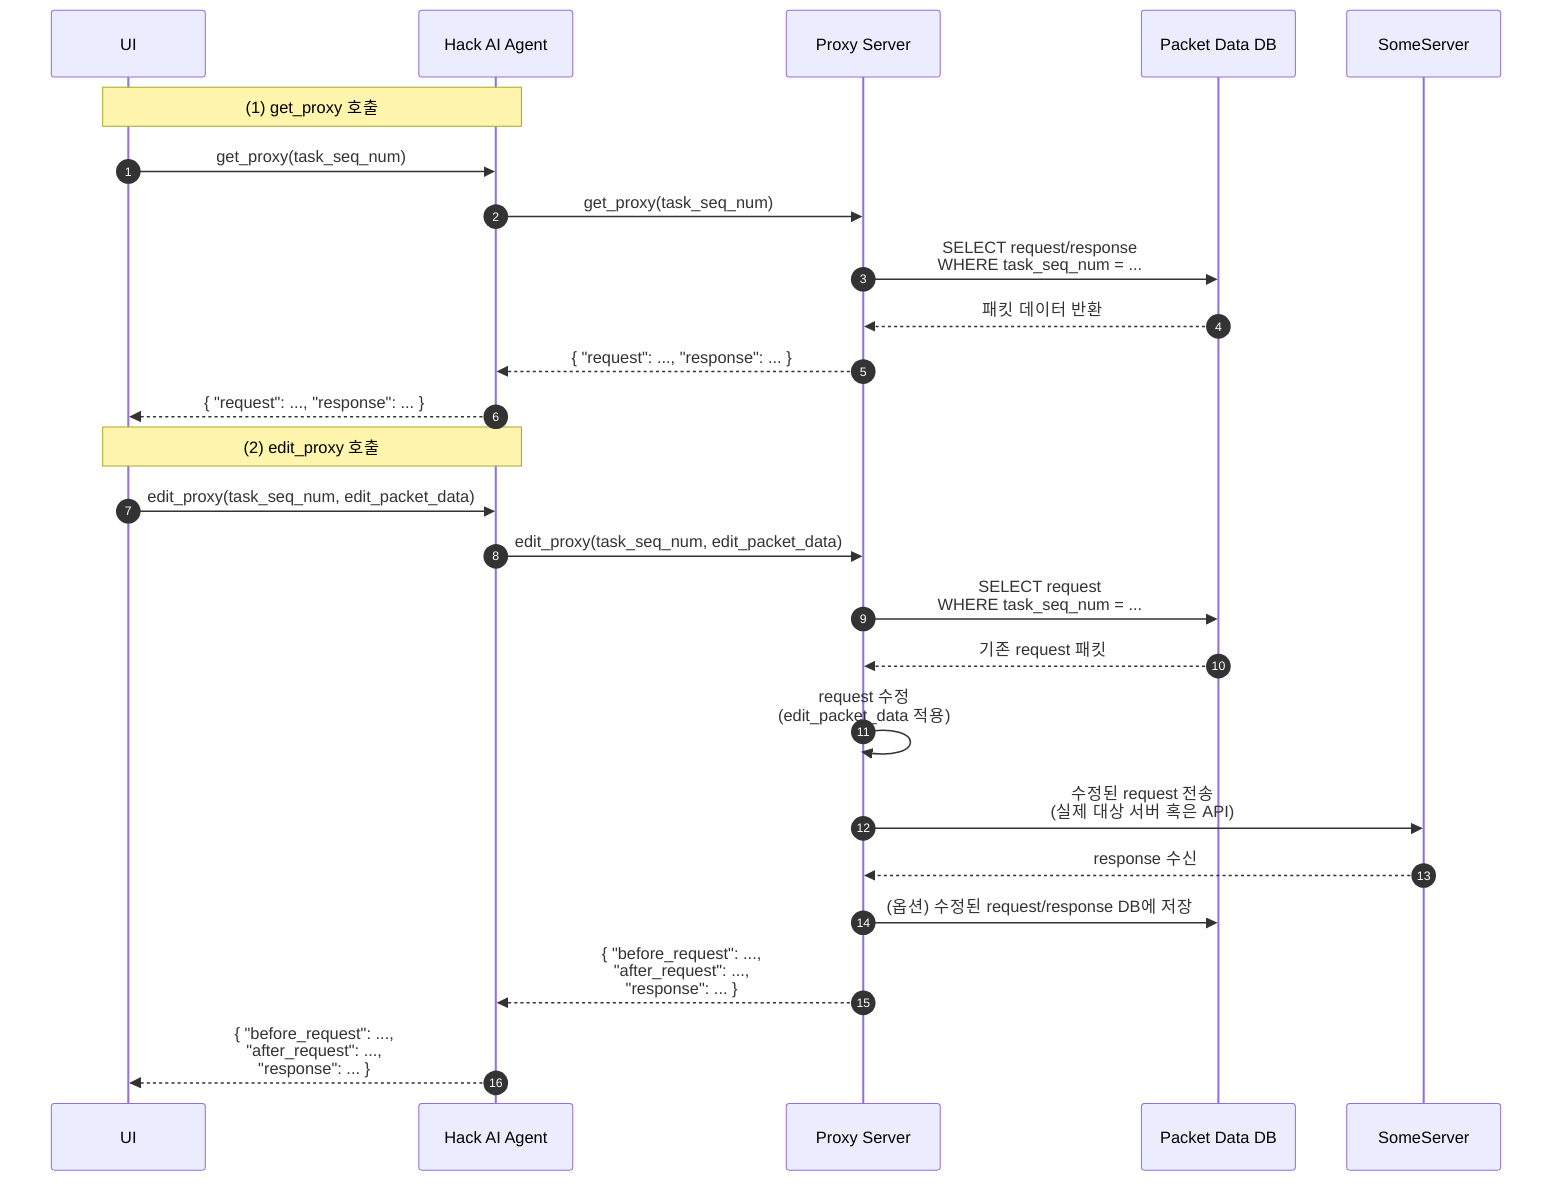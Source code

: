 sequenceDiagram
    autonumber
    participant UI
    participant HackAI as Hack AI Agent
    participant Proxy as Proxy Server
    participant DB as Packet Data DB

    Note over UI,HackAI: (1) get_proxy 호출
    UI->>HackAI: get_proxy(task_seq_num)
    HackAI->>Proxy: get_proxy(task_seq_num)
    Proxy->>DB: SELECT request/response<br/>WHERE task_seq_num = ...
    DB-->>Proxy: 패킷 데이터 반환
    Proxy-->>HackAI: { "request": ..., "response": ... }
    HackAI-->>UI: { "request": ..., "response": ... }

    Note over UI,HackAI: (2) edit_proxy 호출
    UI->>HackAI: edit_proxy(task_seq_num, edit_packet_data)
    HackAI->>Proxy: edit_proxy(task_seq_num, edit_packet_data)
    Proxy->>DB: SELECT request<br/>WHERE task_seq_num = ...
    DB-->>Proxy: 기존 request 패킷
    Proxy->>Proxy: request 수정<br/>(edit_packet_data 적용)
    Proxy->>SomeServer: 수정된 request 전송<br/>(실제 대상 서버 혹은 API)
    SomeServer-->>Proxy: response 수신
    Proxy->>DB: (옵션) 수정된 request/response DB에 저장
    Proxy-->>HackAI: { "before_request": ...,<br/>"after_request": ...,<br/>"response": ... }
    HackAI-->>UI: { "before_request": ...,<br/>"after_request": ...,<br/>"response": ... }